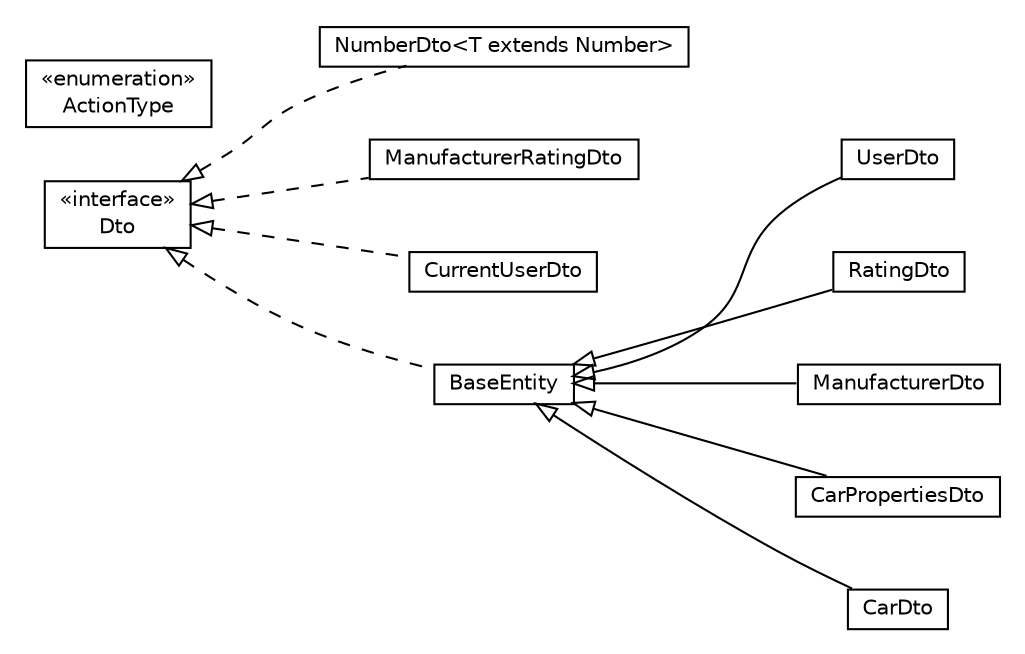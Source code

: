 #!/usr/local/bin/dot
#
# Class diagram 
# Generated by UMLGraph version R5_6-24-gf6e263 (http://www.umlgraph.org/)
#

digraph G {
	edge [fontname="Helvetica",fontsize=10,labelfontname="Helvetica",labelfontsize=10];
	node [fontname="Helvetica",fontsize=10,shape=plaintext];
	nodesep=0.25;
	ranksep=0.5;
	rankdir=LR;
	// com.gwtplatform.carstore.shared.dto.UserDto
	c54347 [label=<<table title="com.gwtplatform.carstore.shared.dto.UserDto" border="0" cellborder="1" cellspacing="0" cellpadding="2" port="p" href="./UserDto.html">
		<tr><td><table border="0" cellspacing="0" cellpadding="1">
<tr><td align="center" balign="center"> UserDto </td></tr>
		</table></td></tr>
		</table>>, URL="./UserDto.html", fontname="Helvetica", fontcolor="black", fontsize=10.0];
	// com.gwtplatform.carstore.shared.dto.RatingDto
	c54348 [label=<<table title="com.gwtplatform.carstore.shared.dto.RatingDto" border="0" cellborder="1" cellspacing="0" cellpadding="2" port="p" href="./RatingDto.html">
		<tr><td><table border="0" cellspacing="0" cellpadding="1">
<tr><td align="center" balign="center"> RatingDto </td></tr>
		</table></td></tr>
		</table>>, URL="./RatingDto.html", fontname="Helvetica", fontcolor="black", fontsize=10.0];
	// com.gwtplatform.carstore.shared.dto.NumberDto<T extends java.lang.Number>
	c54349 [label=<<table title="com.gwtplatform.carstore.shared.dto.NumberDto" border="0" cellborder="1" cellspacing="0" cellpadding="2" port="p" href="./NumberDto.html">
		<tr><td><table border="0" cellspacing="0" cellpadding="1">
<tr><td align="center" balign="center"> NumberDto&lt;T extends Number&gt; </td></tr>
		</table></td></tr>
		</table>>, URL="./NumberDto.html", fontname="Helvetica", fontcolor="black", fontsize=10.0];
	// com.gwtplatform.carstore.shared.dto.ManufacturerRatingDto
	c54350 [label=<<table title="com.gwtplatform.carstore.shared.dto.ManufacturerRatingDto" border="0" cellborder="1" cellspacing="0" cellpadding="2" port="p" href="./ManufacturerRatingDto.html">
		<tr><td><table border="0" cellspacing="0" cellpadding="1">
<tr><td align="center" balign="center"> ManufacturerRatingDto </td></tr>
		</table></td></tr>
		</table>>, URL="./ManufacturerRatingDto.html", fontname="Helvetica", fontcolor="black", fontsize=10.0];
	// com.gwtplatform.carstore.shared.dto.ManufacturerDto
	c54351 [label=<<table title="com.gwtplatform.carstore.shared.dto.ManufacturerDto" border="0" cellborder="1" cellspacing="0" cellpadding="2" port="p" href="./ManufacturerDto.html">
		<tr><td><table border="0" cellspacing="0" cellpadding="1">
<tr><td align="center" balign="center"> ManufacturerDto </td></tr>
		</table></td></tr>
		</table>>, URL="./ManufacturerDto.html", fontname="Helvetica", fontcolor="black", fontsize=10.0];
	// com.gwtplatform.carstore.shared.dto.Dto
	c54352 [label=<<table title="com.gwtplatform.carstore.shared.dto.Dto" border="0" cellborder="1" cellspacing="0" cellpadding="2" port="p" href="./Dto.html">
		<tr><td><table border="0" cellspacing="0" cellpadding="1">
<tr><td align="center" balign="center"> &#171;interface&#187; </td></tr>
<tr><td align="center" balign="center"> Dto </td></tr>
		</table></td></tr>
		</table>>, URL="./Dto.html", fontname="Helvetica", fontcolor="black", fontsize=10.0];
	// com.gwtplatform.carstore.shared.dto.CurrentUserDto
	c54353 [label=<<table title="com.gwtplatform.carstore.shared.dto.CurrentUserDto" border="0" cellborder="1" cellspacing="0" cellpadding="2" port="p" href="./CurrentUserDto.html">
		<tr><td><table border="0" cellspacing="0" cellpadding="1">
<tr><td align="center" balign="center"> CurrentUserDto </td></tr>
		</table></td></tr>
		</table>>, URL="./CurrentUserDto.html", fontname="Helvetica", fontcolor="black", fontsize=10.0];
	// com.gwtplatform.carstore.shared.dto.CarPropertiesDto
	c54354 [label=<<table title="com.gwtplatform.carstore.shared.dto.CarPropertiesDto" border="0" cellborder="1" cellspacing="0" cellpadding="2" port="p" href="./CarPropertiesDto.html">
		<tr><td><table border="0" cellspacing="0" cellpadding="1">
<tr><td align="center" balign="center"> CarPropertiesDto </td></tr>
		</table></td></tr>
		</table>>, URL="./CarPropertiesDto.html", fontname="Helvetica", fontcolor="black", fontsize=10.0];
	// com.gwtplatform.carstore.shared.dto.CarDto
	c54355 [label=<<table title="com.gwtplatform.carstore.shared.dto.CarDto" border="0" cellborder="1" cellspacing="0" cellpadding="2" port="p" href="./CarDto.html">
		<tr><td><table border="0" cellspacing="0" cellpadding="1">
<tr><td align="center" balign="center"> CarDto </td></tr>
		</table></td></tr>
		</table>>, URL="./CarDto.html", fontname="Helvetica", fontcolor="black", fontsize=10.0];
	// com.gwtplatform.carstore.shared.dto.BaseEntity
	c54356 [label=<<table title="com.gwtplatform.carstore.shared.dto.BaseEntity" border="0" cellborder="1" cellspacing="0" cellpadding="2" port="p" href="./BaseEntity.html">
		<tr><td><table border="0" cellspacing="0" cellpadding="1">
<tr><td align="center" balign="center"> BaseEntity </td></tr>
		</table></td></tr>
		</table>>, URL="./BaseEntity.html", fontname="Helvetica", fontcolor="black", fontsize=10.0];
	// com.gwtplatform.carstore.shared.dto.ActionType
	c54357 [label=<<table title="com.gwtplatform.carstore.shared.dto.ActionType" border="0" cellborder="1" cellspacing="0" cellpadding="2" port="p" href="./ActionType.html">
		<tr><td><table border="0" cellspacing="0" cellpadding="1">
<tr><td align="center" balign="center"> &#171;enumeration&#187; </td></tr>
<tr><td align="center" balign="center"> ActionType </td></tr>
		</table></td></tr>
		</table>>, URL="./ActionType.html", fontname="Helvetica", fontcolor="black", fontsize=10.0];
	//com.gwtplatform.carstore.shared.dto.UserDto extends com.gwtplatform.carstore.shared.dto.BaseEntity
	c54356:p -> c54347:p [dir=back,arrowtail=empty];
	//com.gwtplatform.carstore.shared.dto.RatingDto extends com.gwtplatform.carstore.shared.dto.BaseEntity
	c54356:p -> c54348:p [dir=back,arrowtail=empty];
	//com.gwtplatform.carstore.shared.dto.NumberDto<T extends java.lang.Number> implements com.gwtplatform.carstore.shared.dto.Dto
	c54352:p -> c54349:p [dir=back,arrowtail=empty,style=dashed];
	//com.gwtplatform.carstore.shared.dto.ManufacturerRatingDto implements com.gwtplatform.carstore.shared.dto.Dto
	c54352:p -> c54350:p [dir=back,arrowtail=empty,style=dashed];
	//com.gwtplatform.carstore.shared.dto.ManufacturerDto extends com.gwtplatform.carstore.shared.dto.BaseEntity
	c54356:p -> c54351:p [dir=back,arrowtail=empty];
	//com.gwtplatform.carstore.shared.dto.CurrentUserDto implements com.gwtplatform.carstore.shared.dto.Dto
	c54352:p -> c54353:p [dir=back,arrowtail=empty,style=dashed];
	//com.gwtplatform.carstore.shared.dto.CarPropertiesDto extends com.gwtplatform.carstore.shared.dto.BaseEntity
	c54356:p -> c54354:p [dir=back,arrowtail=empty];
	//com.gwtplatform.carstore.shared.dto.CarDto extends com.gwtplatform.carstore.shared.dto.BaseEntity
	c54356:p -> c54355:p [dir=back,arrowtail=empty];
	//com.gwtplatform.carstore.shared.dto.BaseEntity implements com.gwtplatform.carstore.shared.dto.Dto
	c54352:p -> c54356:p [dir=back,arrowtail=empty,style=dashed];
}

